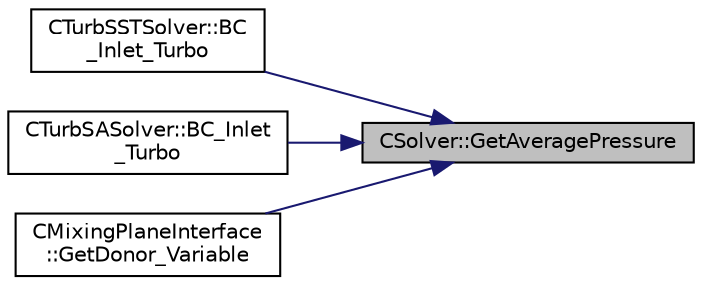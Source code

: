 digraph "CSolver::GetAveragePressure"
{
 // LATEX_PDF_SIZE
  edge [fontname="Helvetica",fontsize="10",labelfontname="Helvetica",labelfontsize="10"];
  node [fontname="Helvetica",fontsize="10",shape=record];
  rankdir="RL";
  Node1 [label="CSolver::GetAveragePressure",height=0.2,width=0.4,color="black", fillcolor="grey75", style="filled", fontcolor="black",tooltip="A virtual member."];
  Node1 -> Node2 [dir="back",color="midnightblue",fontsize="10",style="solid",fontname="Helvetica"];
  Node2 [label="CTurbSSTSolver::BC\l_Inlet_Turbo",height=0.2,width=0.4,color="black", fillcolor="white", style="filled",URL="$classCTurbSSTSolver.html#a054ade13cc21d3d718c8fa2f2d514112",tooltip="Impose the inlet boundary condition."];
  Node1 -> Node3 [dir="back",color="midnightblue",fontsize="10",style="solid",fontname="Helvetica"];
  Node3 [label="CTurbSASolver::BC_Inlet\l_Turbo",height=0.2,width=0.4,color="black", fillcolor="white", style="filled",URL="$classCTurbSASolver.html#a9cdd12aa912c00c12dbb80cc21c7977a",tooltip="Impose the inlet boundary condition."];
  Node1 -> Node4 [dir="back",color="midnightblue",fontsize="10",style="solid",fontname="Helvetica"];
  Node4 [label="CMixingPlaneInterface\l::GetDonor_Variable",height=0.2,width=0.4,color="black", fillcolor="white", style="filled",URL="$classCMixingPlaneInterface.html#a6118de3a671d373becfa0cc40b1463d4",tooltip="Retrieve the variable that will be sent from donor mesh to target mesh."];
}
